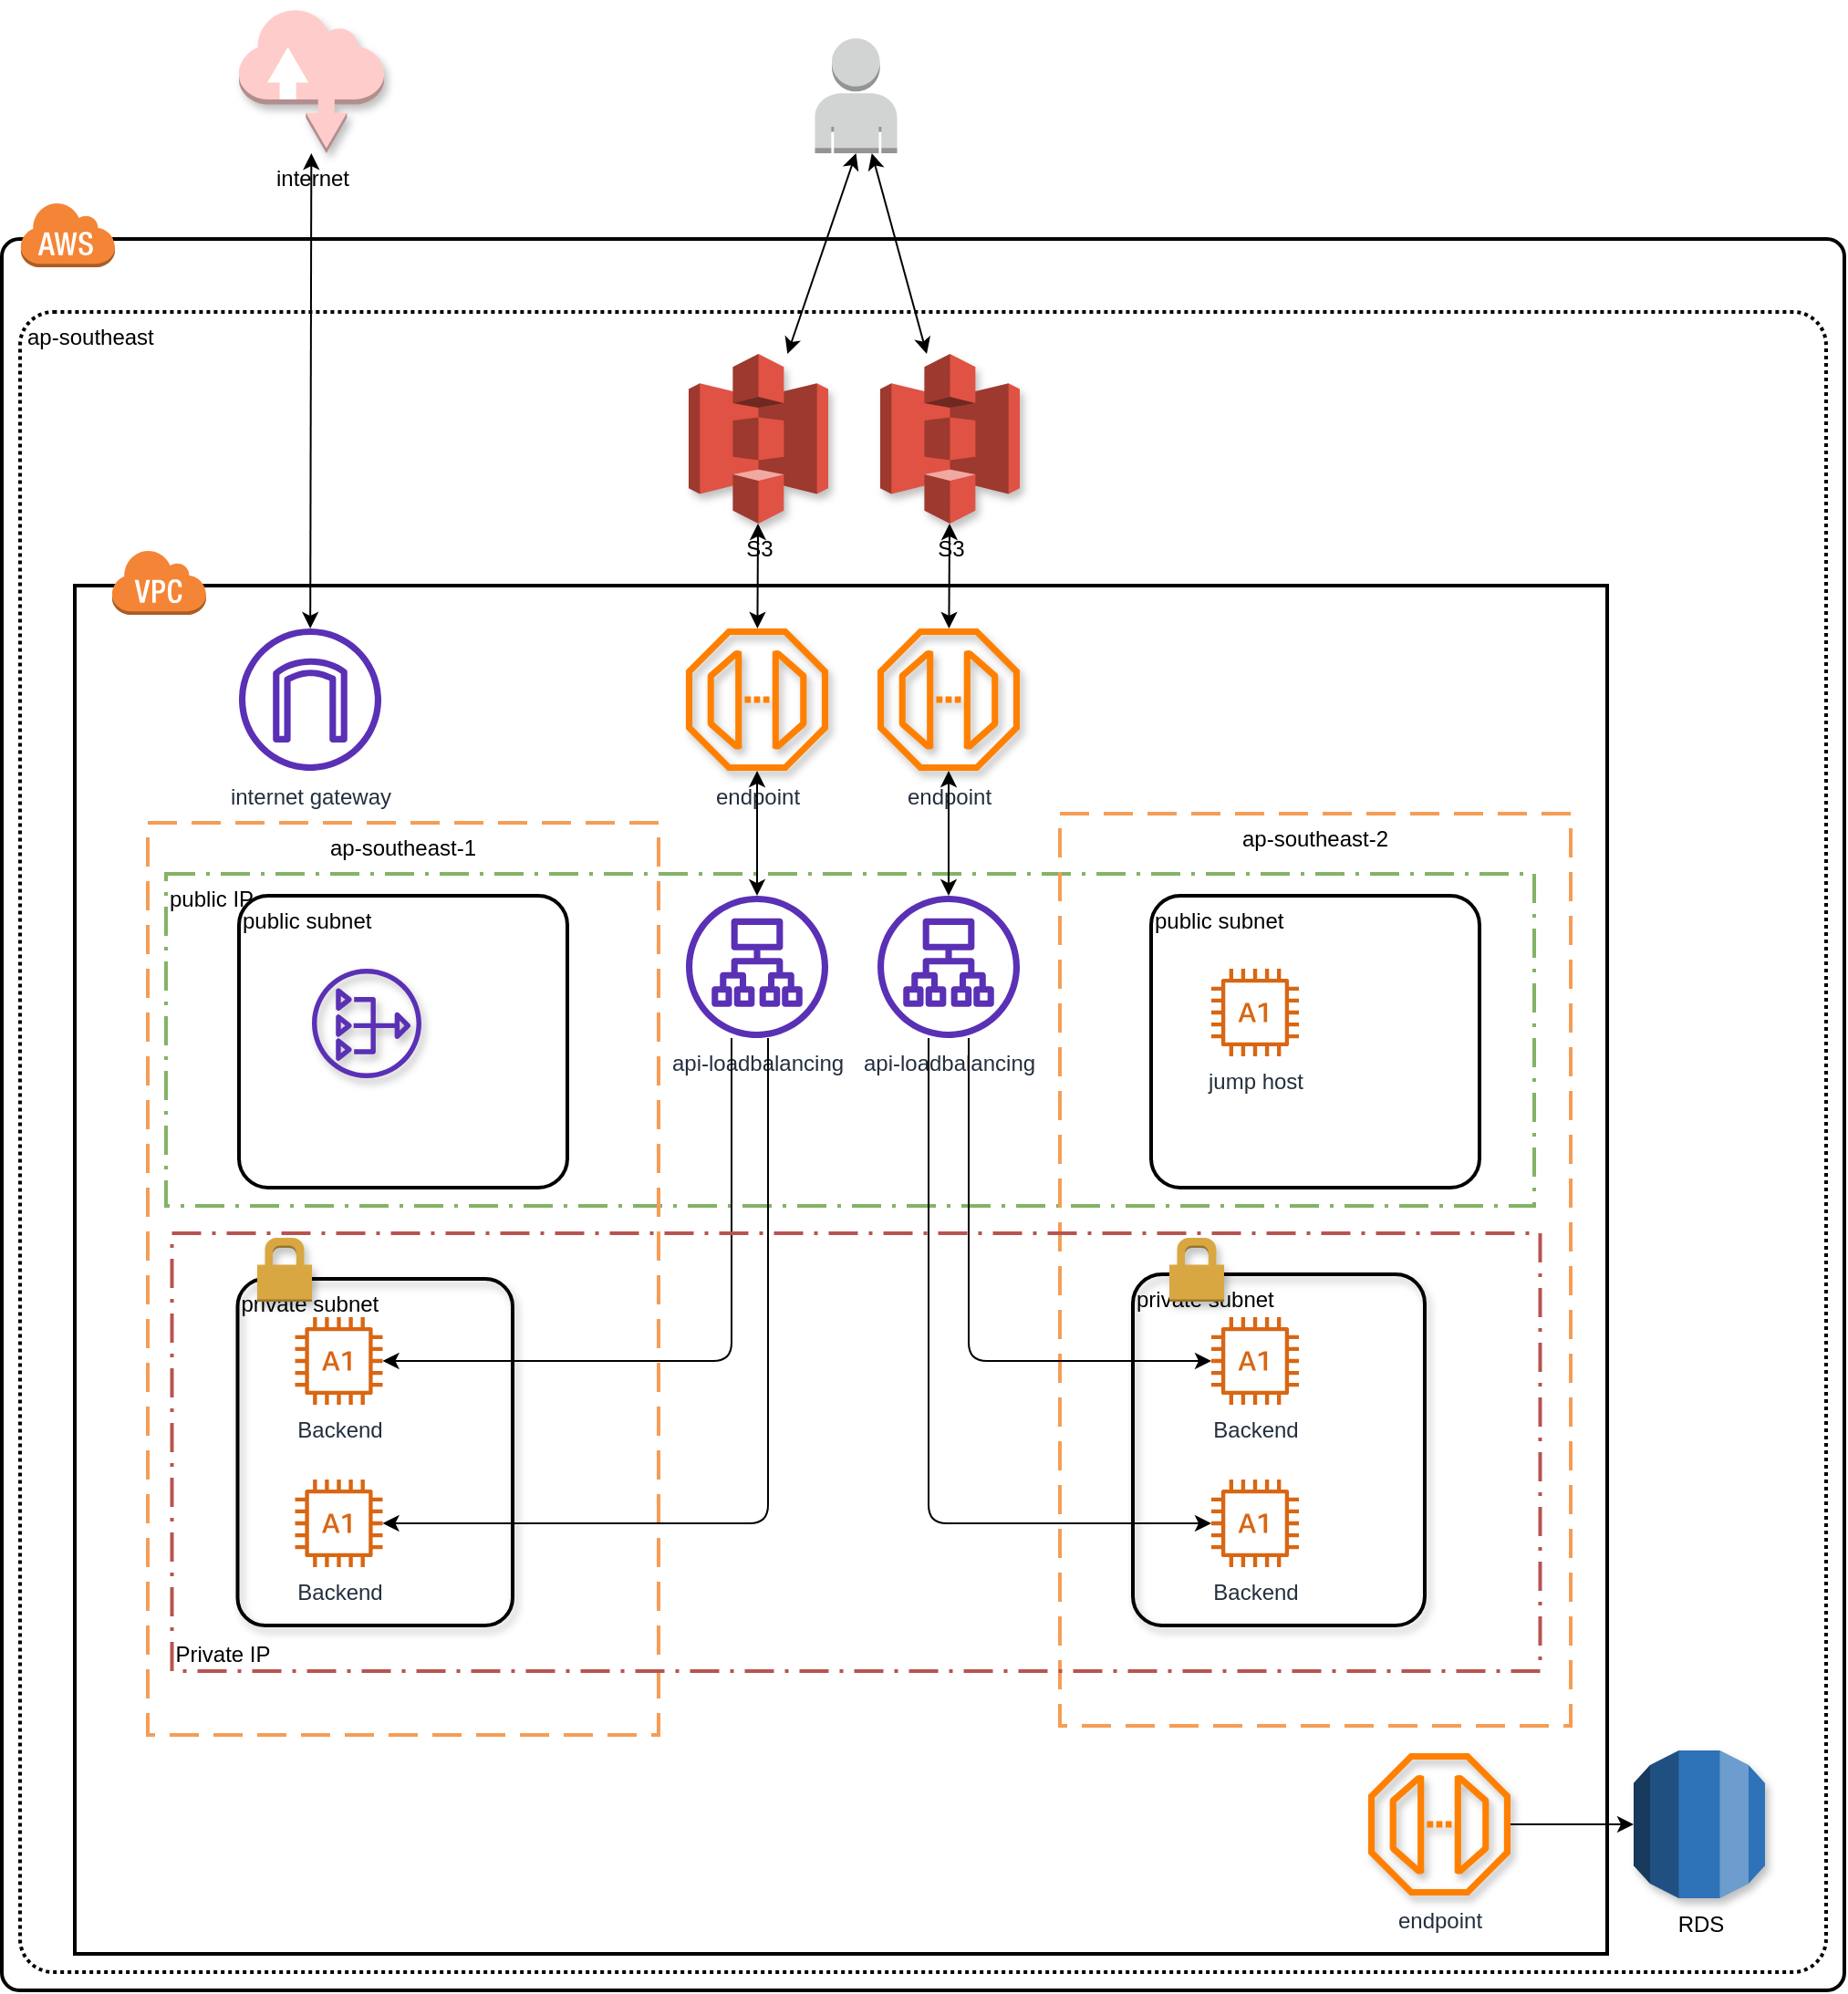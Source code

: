 <mxfile version="14.9.3" type="github">
  <diagram id="Ug4ck6MXC8iZvnKIEbA-" name="Page-1">
    <mxGraphModel dx="3040" dy="1432" grid="0" gridSize="10" guides="1" tooltips="1" connect="1" arrows="1" fold="1" page="0" pageScale="1" pageWidth="827" pageHeight="1169" math="0" shadow="0">
      <root>
        <mxCell id="0" />
        <mxCell id="1" parent="0" />
        <mxCell id="q-lyD5IT4TntcW8uLdAv-90" value="public IP" style="rounded=0;arcSize=10;dashed=1;dashPattern=8 3 1 3;strokeWidth=2;shadow=0;sketch=0;align=left;verticalAlign=top;strokeColor=#82b366;fillColor=none;" vertex="1" parent="1">
          <mxGeometry x="90" y="318" width="750" height="182" as="geometry" />
        </mxCell>
        <mxCell id="q-lyD5IT4TntcW8uLdAv-25" value="" style="rounded=1;arcSize=1;dashed=0;fillColor=none;gradientColor=none;strokeWidth=2;shadow=0;sketch=0;" vertex="1" parent="1">
          <mxGeometry y="-30" width="1010" height="960" as="geometry" />
        </mxCell>
        <mxCell id="q-lyD5IT4TntcW8uLdAv-27" value="ap-southeast" style="rounded=1;arcSize=2;dashed=1;fillColor=none;gradientColor=none;dashPattern=1 1;strokeWidth=2;shadow=0;sketch=0;verticalAlign=top;align=left;spacingLeft=2;" vertex="1" parent="1">
          <mxGeometry x="10" y="10" width="990" height="910" as="geometry" />
        </mxCell>
        <mxCell id="q-lyD5IT4TntcW8uLdAv-31" value="" style="rounded=1;arcSize=0;dashed=0;fillColor=none;gradientColor=none;strokeWidth=2;shadow=0;sketch=0;" vertex="1" parent="1">
          <mxGeometry x="40" y="160" width="840" height="750" as="geometry" />
        </mxCell>
        <mxCell id="q-lyD5IT4TntcW8uLdAv-34" value="ap-southeast-2" style="rounded=1;arcSize=0;dashed=1;strokeColor=#F59D56;fillColor=none;gradientColor=none;dashPattern=8 4;strokeWidth=2;shadow=0;sketch=0;verticalAlign=top;" vertex="1" parent="1">
          <mxGeometry x="580" y="285" width="280" height="500" as="geometry" />
        </mxCell>
        <mxCell id="q-lyD5IT4TntcW8uLdAv-88" value="public subnet" style="rounded=1;arcSize=10;dashed=0;fillColor=none;gradientColor=none;strokeWidth=2;shadow=0;sketch=0;align=left;verticalAlign=top;" vertex="1" parent="1">
          <mxGeometry x="630" y="330" width="180" height="160" as="geometry" />
        </mxCell>
        <mxCell id="q-lyD5IT4TntcW8uLdAv-1" value="" style="outlineConnect=0;dashed=0;verticalLabelPosition=bottom;verticalAlign=top;align=center;html=1;shape=mxgraph.aws3.user;fillColor=#D2D3D3;gradientColor=none;sketch=0;" vertex="1" parent="1">
          <mxGeometry x="445.75" y="-140" width="45" height="63" as="geometry" />
        </mxCell>
        <mxCell id="q-lyD5IT4TntcW8uLdAv-26" value="" style="dashed=0;html=1;shape=mxgraph.aws3.cloud;fillColor=#F58536;gradientColor=none;dashed=0;shadow=0;sketch=0;" vertex="1" parent="1">
          <mxGeometry x="10" y="-50.5" width="52" height="36" as="geometry" />
        </mxCell>
        <mxCell id="q-lyD5IT4TntcW8uLdAv-32" value="" style="dashed=0;html=1;shape=mxgraph.aws3.virtual_private_cloud;fillColor=#F58536;gradientColor=none;dashed=0;shadow=0;sketch=0;strokeColor=#000000;" vertex="1" parent="1">
          <mxGeometry x="60" y="140" width="52" height="36" as="geometry" />
        </mxCell>
        <object label="ap-southeast-1" id="q-lyD5IT4TntcW8uLdAv-33">
          <mxCell style="rounded=1;arcSize=0;dashed=1;strokeColor=#F59D56;fillColor=none;gradientColor=none;dashPattern=8 4;strokeWidth=2;shadow=0;sketch=0;whiteSpace=wrap;verticalAlign=top;align=center;" vertex="1" parent="1">
            <mxGeometry x="80" y="290" width="280" height="500" as="geometry" />
          </mxCell>
        </object>
        <mxCell id="q-lyD5IT4TntcW8uLdAv-38" value="internet gateway" style="outlineConnect=0;fontColor=#232F3E;gradientColor=none;fillColor=#5A30B5;strokeColor=none;dashed=0;verticalLabelPosition=bottom;verticalAlign=top;align=center;html=1;fontSize=12;fontStyle=0;aspect=fixed;pointerEvents=1;shape=mxgraph.aws4.internet_gateway;shadow=0;sketch=0;" vertex="1" parent="1">
          <mxGeometry x="130" y="183.5" width="78" height="78" as="geometry" />
        </mxCell>
        <mxCell id="q-lyD5IT4TntcW8uLdAv-39" value="api-loadbalancing" style="outlineConnect=0;fontColor=#232F3E;gradientColor=none;fillColor=#5A30B5;strokeColor=none;dashed=0;verticalLabelPosition=bottom;verticalAlign=top;align=center;html=1;fontSize=12;fontStyle=0;aspect=fixed;pointerEvents=1;shape=mxgraph.aws4.application_load_balancer;shadow=0;sketch=0;" vertex="1" parent="1">
          <mxGeometry x="375" y="330" width="78" height="78" as="geometry" />
        </mxCell>
        <mxCell id="q-lyD5IT4TntcW8uLdAv-43" value="Backend" style="outlineConnect=0;fontColor=#232F3E;gradientColor=none;fillColor=#D86613;strokeColor=none;dashed=0;verticalLabelPosition=bottom;verticalAlign=top;align=center;html=1;fontSize=12;fontStyle=0;aspect=fixed;pointerEvents=1;shape=mxgraph.aws4.a1_instance;shadow=0;sketch=0;" vertex="1" parent="1">
          <mxGeometry x="160.75" y="650" width="48" height="48" as="geometry" />
        </mxCell>
        <mxCell id="q-lyD5IT4TntcW8uLdAv-45" value="Backend" style="outlineConnect=0;fontColor=#232F3E;gradientColor=none;fillColor=#D86613;strokeColor=none;dashed=0;verticalLabelPosition=bottom;verticalAlign=top;align=center;html=1;fontSize=12;fontStyle=0;aspect=fixed;pointerEvents=1;shape=mxgraph.aws4.a1_instance;shadow=0;sketch=0;" vertex="1" parent="1">
          <mxGeometry x="160.75" y="561" width="48" height="48" as="geometry" />
        </mxCell>
        <mxCell id="q-lyD5IT4TntcW8uLdAv-46" value="endpoint" style="outlineConnect=0;fontColor=#232F3E;gradientColor=none;dashed=0;verticalLabelPosition=bottom;verticalAlign=top;align=center;html=1;fontSize=12;fontStyle=0;aspect=fixed;pointerEvents=1;shape=mxgraph.aws4.endpoint;shadow=1;sketch=0;fillColor=#FF8000;" vertex="1" parent="1">
          <mxGeometry x="375" y="183.5" width="78" height="78" as="geometry" />
        </mxCell>
        <mxCell id="q-lyD5IT4TntcW8uLdAv-47" value="jump host" style="outlineConnect=0;fontColor=#232F3E;gradientColor=none;fillColor=#D86613;strokeColor=none;dashed=0;verticalLabelPosition=bottom;verticalAlign=top;align=center;html=1;fontSize=12;fontStyle=0;aspect=fixed;pointerEvents=1;shape=mxgraph.aws4.a1_instance;shadow=0;sketch=0;" vertex="1" parent="1">
          <mxGeometry x="663" y="370" width="48" height="48" as="geometry" />
        </mxCell>
        <mxCell id="q-lyD5IT4TntcW8uLdAv-48" value="" style="outlineConnect=0;fontColor=#232F3E;gradientColor=none;fillColor=#5A30B5;strokeColor=none;dashed=0;verticalLabelPosition=bottom;verticalAlign=top;align=center;html=1;fontSize=12;fontStyle=0;aspect=fixed;pointerEvents=1;shape=mxgraph.aws4.nat_gateway;shadow=1;sketch=0;" vertex="1" parent="1">
          <mxGeometry x="170" y="370" width="60" height="60" as="geometry" />
        </mxCell>
        <mxCell id="q-lyD5IT4TntcW8uLdAv-49" value="S3" style="outlineConnect=0;dashed=0;verticalLabelPosition=bottom;verticalAlign=top;align=center;html=1;shape=mxgraph.aws3.s3;fillColor=#E05243;gradientColor=none;shadow=1;sketch=0;strokeColor=#000000;" vertex="1" parent="1">
          <mxGeometry x="376.5" y="33" width="76.5" height="93" as="geometry" />
        </mxCell>
        <mxCell id="q-lyD5IT4TntcW8uLdAv-50" value="RDS" style="outlineConnect=0;dashed=0;verticalLabelPosition=bottom;verticalAlign=top;align=center;html=1;shape=mxgraph.aws3.rds;fillColor=#2E73B8;gradientColor=none;shadow=1;sketch=0;strokeColor=#000000;" vertex="1" parent="1">
          <mxGeometry x="894.5" y="798.5" width="72" height="81" as="geometry" />
        </mxCell>
        <mxCell id="q-lyD5IT4TntcW8uLdAv-51" value="endpoint" style="outlineConnect=0;fontColor=#232F3E;gradientColor=none;dashed=0;verticalLabelPosition=bottom;verticalAlign=top;align=center;html=1;fontSize=12;fontStyle=0;aspect=fixed;pointerEvents=1;shape=mxgraph.aws4.endpoint;shadow=1;sketch=0;fillColor=#FF8000;" vertex="1" parent="1">
          <mxGeometry x="749" y="800" width="78" height="78" as="geometry" />
        </mxCell>
        <mxCell id="q-lyD5IT4TntcW8uLdAv-55" value="" style="endArrow=classic;startArrow=classic;html=1;" edge="1" parent="1" source="q-lyD5IT4TntcW8uLdAv-46" target="q-lyD5IT4TntcW8uLdAv-49">
          <mxGeometry width="50" height="50" relative="1" as="geometry">
            <mxPoint x="480" y="260" as="sourcePoint" />
            <mxPoint x="530" y="210" as="targetPoint" />
          </mxGeometry>
        </mxCell>
        <mxCell id="q-lyD5IT4TntcW8uLdAv-56" value="" style="endArrow=classic;startArrow=classic;html=1;" edge="1" parent="1" source="q-lyD5IT4TntcW8uLdAv-39" target="q-lyD5IT4TntcW8uLdAv-46">
          <mxGeometry width="50" height="50" relative="1" as="geometry">
            <mxPoint x="480" y="260" as="sourcePoint" />
            <mxPoint x="530" y="210" as="targetPoint" />
          </mxGeometry>
        </mxCell>
        <mxCell id="q-lyD5IT4TntcW8uLdAv-58" value="" style="edgeStyle=segmentEdgeStyle;endArrow=classic;html=1;" edge="1" parent="1" source="q-lyD5IT4TntcW8uLdAv-39" target="q-lyD5IT4TntcW8uLdAv-43">
          <mxGeometry width="50" height="50" relative="1" as="geometry">
            <mxPoint x="440.059" y="408" as="sourcePoint" />
            <mxPoint x="600" y="585.059" as="targetPoint" />
            <Array as="points">
              <mxPoint x="420" y="674" />
            </Array>
          </mxGeometry>
        </mxCell>
        <mxCell id="q-lyD5IT4TntcW8uLdAv-59" value="" style="edgeStyle=segmentEdgeStyle;endArrow=classic;html=1;startArrow=none;" edge="1" parent="1" source="q-lyD5IT4TntcW8uLdAv-39" target="q-lyD5IT4TntcW8uLdAv-45">
          <mxGeometry width="50" height="50" relative="1" as="geometry">
            <mxPoint x="399.999" y="383.94" as="sourcePoint" />
            <mxPoint x="559.94" y="560.999" as="targetPoint" />
            <Array as="points">
              <mxPoint x="400" y="585" />
            </Array>
          </mxGeometry>
        </mxCell>
        <mxCell id="q-lyD5IT4TntcW8uLdAv-60" value="endpoint" style="outlineConnect=0;fontColor=#232F3E;gradientColor=none;dashed=0;verticalLabelPosition=bottom;verticalAlign=top;align=center;html=1;fontSize=12;fontStyle=0;aspect=fixed;pointerEvents=1;shape=mxgraph.aws4.endpoint;shadow=1;sketch=0;fillColor=#FF8000;" vertex="1" parent="1">
          <mxGeometry x="480" y="183.5" width="78" height="78" as="geometry" />
        </mxCell>
        <mxCell id="q-lyD5IT4TntcW8uLdAv-61" value="Backend" style="outlineConnect=0;fontColor=#232F3E;gradientColor=none;fillColor=#D86613;strokeColor=none;dashed=0;verticalLabelPosition=bottom;verticalAlign=top;align=center;html=1;fontSize=12;fontStyle=0;aspect=fixed;pointerEvents=1;shape=mxgraph.aws4.a1_instance;shadow=0;sketch=0;" vertex="1" parent="1">
          <mxGeometry x="663" y="561" width="48" height="48" as="geometry" />
        </mxCell>
        <mxCell id="q-lyD5IT4TntcW8uLdAv-62" value="Backend" style="outlineConnect=0;fontColor=#232F3E;gradientColor=none;fillColor=#D86613;strokeColor=none;dashed=0;verticalLabelPosition=bottom;verticalAlign=top;align=center;html=1;fontSize=12;fontStyle=0;aspect=fixed;pointerEvents=1;shape=mxgraph.aws4.a1_instance;shadow=0;sketch=0;" vertex="1" parent="1">
          <mxGeometry x="663" y="650" width="48" height="48" as="geometry" />
        </mxCell>
        <mxCell id="q-lyD5IT4TntcW8uLdAv-63" value="api-loadbalancing" style="outlineConnect=0;fontColor=#232F3E;gradientColor=none;fillColor=#5A30B5;strokeColor=none;dashed=0;verticalLabelPosition=bottom;verticalAlign=top;align=center;html=1;fontSize=12;fontStyle=0;aspect=fixed;pointerEvents=1;shape=mxgraph.aws4.application_load_balancer;shadow=0;sketch=0;" vertex="1" parent="1">
          <mxGeometry x="480" y="330" width="78" height="78" as="geometry" />
        </mxCell>
        <mxCell id="q-lyD5IT4TntcW8uLdAv-65" value="" style="endArrow=classic;startArrow=classic;html=1;" edge="1" parent="1" source="q-lyD5IT4TntcW8uLdAv-63" target="q-lyD5IT4TntcW8uLdAv-60">
          <mxGeometry width="50" height="50" relative="1" as="geometry">
            <mxPoint x="480" y="490" as="sourcePoint" />
            <mxPoint x="500" y="260" as="targetPoint" />
          </mxGeometry>
        </mxCell>
        <mxCell id="q-lyD5IT4TntcW8uLdAv-68" value="" style="edgeStyle=segmentEdgeStyle;endArrow=classic;html=1;" edge="1" parent="1" source="q-lyD5IT4TntcW8uLdAv-63" target="q-lyD5IT4TntcW8uLdAv-62">
          <mxGeometry width="50" height="50" relative="1" as="geometry">
            <mxPoint x="480" y="490" as="sourcePoint" />
            <mxPoint x="530" y="440" as="targetPoint" />
            <Array as="points">
              <mxPoint x="508" y="674" />
            </Array>
          </mxGeometry>
        </mxCell>
        <mxCell id="q-lyD5IT4TntcW8uLdAv-69" value="" style="edgeStyle=segmentEdgeStyle;endArrow=classic;html=1;" edge="1" parent="1" source="q-lyD5IT4TntcW8uLdAv-63" target="q-lyD5IT4TntcW8uLdAv-61">
          <mxGeometry width="50" height="50" relative="1" as="geometry">
            <mxPoint x="480" y="490" as="sourcePoint" />
            <mxPoint x="530" y="440" as="targetPoint" />
            <Array as="points">
              <mxPoint x="530" y="585" />
            </Array>
          </mxGeometry>
        </mxCell>
        <mxCell id="q-lyD5IT4TntcW8uLdAv-70" value="internet" style="outlineConnect=0;dashed=0;verticalLabelPosition=bottom;verticalAlign=top;align=center;html=1;shape=mxgraph.aws3.internet;gradientColor=none;shadow=1;sketch=0;strokeColor=#000000;fillColor=#FFCCCC;" vertex="1" parent="1">
          <mxGeometry x="130" y="-156.5" width="79.5" height="79.5" as="geometry" />
        </mxCell>
        <mxCell id="q-lyD5IT4TntcW8uLdAv-71" value="" style="endArrow=classic;html=1;" edge="1" parent="1" source="q-lyD5IT4TntcW8uLdAv-51" target="q-lyD5IT4TntcW8uLdAv-50">
          <mxGeometry width="50" height="50" relative="1" as="geometry">
            <mxPoint x="480" y="730" as="sourcePoint" />
            <mxPoint x="530" y="680" as="targetPoint" />
          </mxGeometry>
        </mxCell>
        <mxCell id="q-lyD5IT4TntcW8uLdAv-72" value="S3" style="outlineConnect=0;dashed=0;verticalLabelPosition=bottom;verticalAlign=top;align=center;html=1;shape=mxgraph.aws3.s3;fillColor=#E05243;gradientColor=none;shadow=1;sketch=0;strokeColor=#000000;" vertex="1" parent="1">
          <mxGeometry x="481.5" y="33" width="76.5" height="93" as="geometry" />
        </mxCell>
        <mxCell id="q-lyD5IT4TntcW8uLdAv-74" value="" style="endArrow=classic;startArrow=classic;html=1;" edge="1" parent="1" source="q-lyD5IT4TntcW8uLdAv-60" target="q-lyD5IT4TntcW8uLdAv-72">
          <mxGeometry width="50" height="50" relative="1" as="geometry">
            <mxPoint x="350" y="260" as="sourcePoint" />
            <mxPoint x="400" y="210" as="targetPoint" />
          </mxGeometry>
        </mxCell>
        <mxCell id="q-lyD5IT4TntcW8uLdAv-77" value="" style="endArrow=classic;startArrow=classic;html=1;" edge="1" parent="1" source="q-lyD5IT4TntcW8uLdAv-1" target="q-lyD5IT4TntcW8uLdAv-72">
          <mxGeometry width="50" height="50" relative="1" as="geometry">
            <mxPoint x="350" y="60" as="sourcePoint" />
            <mxPoint x="400" y="10" as="targetPoint" />
          </mxGeometry>
        </mxCell>
        <mxCell id="q-lyD5IT4TntcW8uLdAv-78" value="" style="endArrow=classic;startArrow=classic;html=1;entryX=0.5;entryY=1;entryDx=0;entryDy=0;entryPerimeter=0;" edge="1" parent="1" source="q-lyD5IT4TntcW8uLdAv-49" target="q-lyD5IT4TntcW8uLdAv-1">
          <mxGeometry width="50" height="50" relative="1" as="geometry">
            <mxPoint x="350" y="60" as="sourcePoint" />
            <mxPoint x="400" y="10" as="targetPoint" />
          </mxGeometry>
        </mxCell>
        <mxCell id="q-lyD5IT4TntcW8uLdAv-79" value="" style="endArrow=classic;startArrow=classic;html=1;" edge="1" parent="1" source="q-lyD5IT4TntcW8uLdAv-38" target="q-lyD5IT4TntcW8uLdAv-70">
          <mxGeometry width="50" height="50" relative="1" as="geometry">
            <mxPoint x="350" y="260" as="sourcePoint" />
            <mxPoint x="400" y="210" as="targetPoint" />
          </mxGeometry>
        </mxCell>
        <mxCell id="q-lyD5IT4TntcW8uLdAv-80" value="private subnet" style="rounded=1;arcSize=10;dashed=0;fillColor=none;gradientColor=none;strokeWidth=2;shadow=1;sketch=0;align=left;verticalAlign=top;" vertex="1" parent="1">
          <mxGeometry x="129.25" y="540" width="150.75" height="190" as="geometry" />
        </mxCell>
        <mxCell id="q-lyD5IT4TntcW8uLdAv-81" value="" style="dashed=0;html=1;shape=mxgraph.aws3.permissions;fillColor=#D9A741;gradientColor=none;dashed=0;shadow=1;sketch=0;strokeColor=#000000;align=left;verticalAlign=top;" vertex="1" parent="1">
          <mxGeometry x="140" y="517.5" width="30" height="35" as="geometry" />
        </mxCell>
        <mxCell id="q-lyD5IT4TntcW8uLdAv-82" value="private subnet" style="rounded=1;arcSize=10;dashed=0;fillColor=none;gradientColor=none;strokeWidth=2;shadow=1;sketch=0;align=left;verticalAlign=top;" vertex="1" parent="1">
          <mxGeometry x="620" y="537.5" width="160" height="192.5" as="geometry" />
        </mxCell>
        <mxCell id="q-lyD5IT4TntcW8uLdAv-83" value="" style="dashed=0;html=1;shape=mxgraph.aws3.permissions;fillColor=#D9A741;gradientColor=none;dashed=0;shadow=1;sketch=0;strokeColor=#000000;align=left;verticalAlign=top;" vertex="1" parent="1">
          <mxGeometry x="640" y="517.5" width="30" height="35" as="geometry" />
        </mxCell>
        <mxCell id="q-lyD5IT4TntcW8uLdAv-86" value="public subnet" style="rounded=1;arcSize=10;dashed=0;fillColor=none;gradientColor=none;strokeWidth=2;shadow=0;sketch=0;align=left;verticalAlign=top;" vertex="1" parent="1">
          <mxGeometry x="130" y="330" width="180" height="160" as="geometry" />
        </mxCell>
        <mxCell id="q-lyD5IT4TntcW8uLdAv-91" value="Private IP" style="rounded=0;arcSize=10;dashed=1;dashPattern=8 3 1 3;strokeWidth=2;shadow=0;sketch=0;align=left;verticalAlign=bottom;strokeColor=#b85450;fillColor=none;" vertex="1" parent="1">
          <mxGeometry x="93.25" y="515" width="750" height="240" as="geometry" />
        </mxCell>
      </root>
    </mxGraphModel>
  </diagram>
</mxfile>
